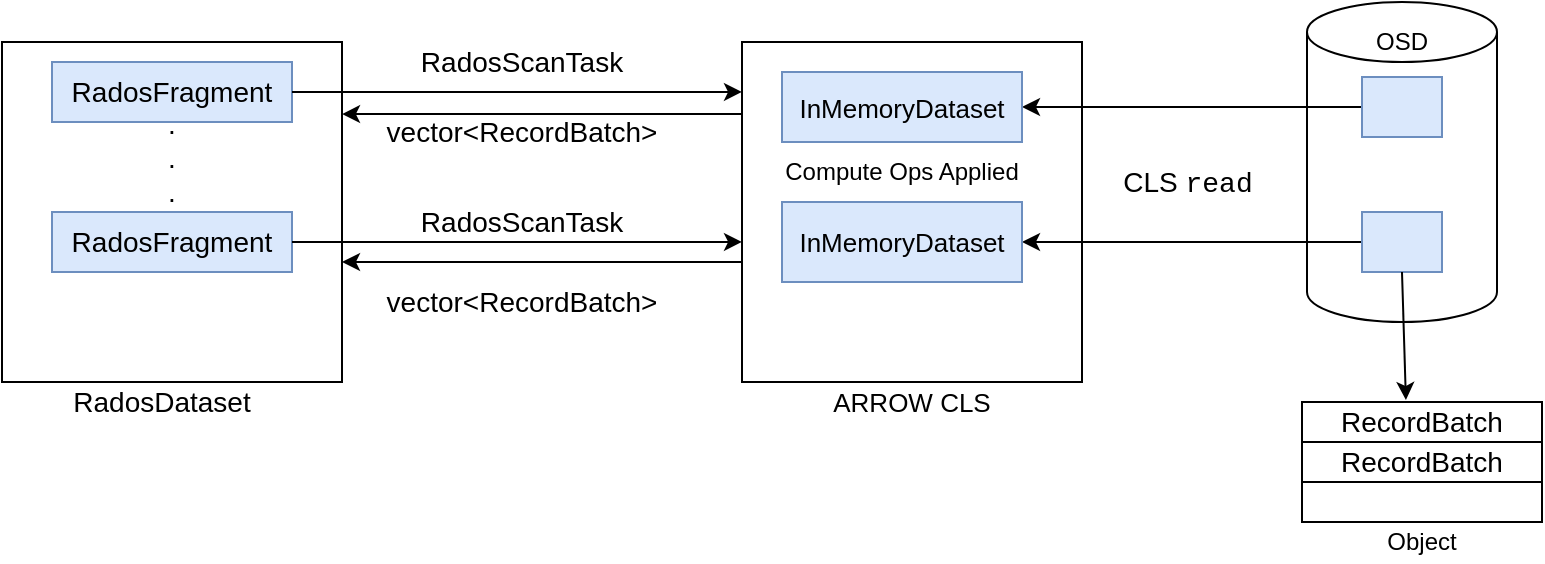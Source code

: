 <mxfile version="13.6.10" type="github">
  <diagram id="15WnuG5AwdH6QXES573Q" name="Page-1">
    <mxGraphModel dx="946" dy="478" grid="1" gridSize="10" guides="1" tooltips="1" connect="1" arrows="1" fold="1" page="1" pageScale="1" pageWidth="1169" pageHeight="827" math="0" shadow="0">
      <root>
        <mxCell id="0" />
        <mxCell id="1" parent="0" />
        <mxCell id="0yRWITcgKIYgQ3G4mCgw-1" value="" style="whiteSpace=wrap;html=1;aspect=fixed;" vertex="1" parent="1">
          <mxGeometry x="130" y="140" width="170" height="170" as="geometry" />
        </mxCell>
        <mxCell id="0yRWITcgKIYgQ3G4mCgw-2" value="" style="whiteSpace=wrap;html=1;aspect=fixed;" vertex="1" parent="1">
          <mxGeometry x="500" y="140" width="170" height="170" as="geometry" />
        </mxCell>
        <mxCell id="0yRWITcgKIYgQ3G4mCgw-3" value="&lt;font style=&quot;font-size: 14px&quot;&gt;RadosFragment&lt;/font&gt;" style="rounded=0;whiteSpace=wrap;html=1;fillColor=#dae8fc;strokeColor=#6c8ebf;" vertex="1" parent="1">
          <mxGeometry x="155" y="150" width="120" height="30" as="geometry" />
        </mxCell>
        <mxCell id="0yRWITcgKIYgQ3G4mCgw-5" value="&lt;font style=&quot;font-size: 14px&quot;&gt;RadosFragment&lt;/font&gt;" style="rounded=0;whiteSpace=wrap;html=1;fillColor=#dae8fc;strokeColor=#6c8ebf;" vertex="1" parent="1">
          <mxGeometry x="155" y="225" width="120" height="30" as="geometry" />
        </mxCell>
        <mxCell id="0yRWITcgKIYgQ3G4mCgw-6" value="&lt;font style=&quot;font-size: 14px&quot;&gt;RadosDataset&lt;/font&gt;" style="text;html=1;strokeColor=none;fillColor=none;align=center;verticalAlign=middle;whiteSpace=wrap;rounded=0;" vertex="1" parent="1">
          <mxGeometry x="190" y="310" width="40" height="20" as="geometry" />
        </mxCell>
        <mxCell id="0yRWITcgKIYgQ3G4mCgw-8" value="&lt;font style=&quot;font-size: 13px&quot;&gt;ARROW CLS&lt;/font&gt;" style="text;html=1;strokeColor=none;fillColor=none;align=center;verticalAlign=middle;whiteSpace=wrap;rounded=0;" vertex="1" parent="1">
          <mxGeometry x="530" y="310" width="110" height="20" as="geometry" />
        </mxCell>
        <mxCell id="0yRWITcgKIYgQ3G4mCgw-10" value="" style="shape=cylinder3;whiteSpace=wrap;html=1;boundedLbl=1;backgroundOutline=1;size=15;" vertex="1" parent="1">
          <mxGeometry x="782.5" y="120" width="95" height="160" as="geometry" />
        </mxCell>
        <mxCell id="0yRWITcgKIYgQ3G4mCgw-57" style="edgeStyle=orthogonalEdgeStyle;rounded=0;orthogonalLoop=1;jettySize=auto;html=1;exitX=0;exitY=0.5;exitDx=0;exitDy=0;" edge="1" parent="1" source="0yRWITcgKIYgQ3G4mCgw-11" target="0yRWITcgKIYgQ3G4mCgw-51">
          <mxGeometry relative="1" as="geometry" />
        </mxCell>
        <mxCell id="0yRWITcgKIYgQ3G4mCgw-11" value="" style="rounded=0;whiteSpace=wrap;html=1;fillColor=#dae8fc;strokeColor=#6c8ebf;" vertex="1" parent="1">
          <mxGeometry x="810" y="225" width="40" height="30" as="geometry" />
        </mxCell>
        <mxCell id="0yRWITcgKIYgQ3G4mCgw-58" style="edgeStyle=orthogonalEdgeStyle;rounded=0;orthogonalLoop=1;jettySize=auto;html=1;exitX=0;exitY=0.5;exitDx=0;exitDy=0;entryX=1;entryY=0.5;entryDx=0;entryDy=0;" edge="1" parent="1" source="0yRWITcgKIYgQ3G4mCgw-12" target="0yRWITcgKIYgQ3G4mCgw-50">
          <mxGeometry relative="1" as="geometry" />
        </mxCell>
        <mxCell id="0yRWITcgKIYgQ3G4mCgw-12" value="" style="rounded=0;whiteSpace=wrap;html=1;fillColor=#dae8fc;strokeColor=#6c8ebf;" vertex="1" parent="1">
          <mxGeometry x="810" y="157.5" width="40" height="30" as="geometry" />
        </mxCell>
        <mxCell id="0yRWITcgKIYgQ3G4mCgw-14" value="" style="rounded=0;whiteSpace=wrap;html=1;" vertex="1" parent="1">
          <mxGeometry x="780" y="320" width="120" height="60" as="geometry" />
        </mxCell>
        <mxCell id="0yRWITcgKIYgQ3G4mCgw-15" value="&lt;font style=&quot;font-size: 14px&quot;&gt;RecordBatch&lt;/font&gt;" style="rounded=0;whiteSpace=wrap;html=1;" vertex="1" parent="1">
          <mxGeometry x="780" y="320" width="120" height="20" as="geometry" />
        </mxCell>
        <mxCell id="0yRWITcgKIYgQ3G4mCgw-16" value="&lt;font style=&quot;font-size: 14px&quot;&gt;RecordBatch&lt;/font&gt;" style="rounded=0;whiteSpace=wrap;html=1;" vertex="1" parent="1">
          <mxGeometry x="780" y="340" width="120" height="20" as="geometry" />
        </mxCell>
        <mxCell id="0yRWITcgKIYgQ3G4mCgw-17" value="Object" style="text;html=1;strokeColor=none;fillColor=none;align=center;verticalAlign=middle;whiteSpace=wrap;rounded=0;" vertex="1" parent="1">
          <mxGeometry x="820" y="380" width="40" height="20" as="geometry" />
        </mxCell>
        <mxCell id="0yRWITcgKIYgQ3G4mCgw-18" value="OSD" style="text;html=1;strokeColor=none;fillColor=none;align=center;verticalAlign=middle;whiteSpace=wrap;rounded=0;" vertex="1" parent="1">
          <mxGeometry x="810" y="130" width="40" height="20" as="geometry" />
        </mxCell>
        <mxCell id="0yRWITcgKIYgQ3G4mCgw-20" value="" style="endArrow=classic;html=1;exitX=1;exitY=0.5;exitDx=0;exitDy=0;entryX=0;entryY=0.147;entryDx=0;entryDy=0;entryPerimeter=0;" edge="1" parent="1" source="0yRWITcgKIYgQ3G4mCgw-3" target="0yRWITcgKIYgQ3G4mCgw-2">
          <mxGeometry width="50" height="50" relative="1" as="geometry">
            <mxPoint x="330" y="165" as="sourcePoint" />
            <mxPoint x="380" y="115" as="targetPoint" />
          </mxGeometry>
        </mxCell>
        <mxCell id="0yRWITcgKIYgQ3G4mCgw-24" value="&lt;font style=&quot;font-size: 14px&quot;&gt;RadosScanTask&lt;/font&gt;" style="text;html=1;strokeColor=none;fillColor=none;align=center;verticalAlign=middle;whiteSpace=wrap;rounded=0;" vertex="1" parent="1">
          <mxGeometry x="370" y="140" width="40" height="20" as="geometry" />
        </mxCell>
        <mxCell id="0yRWITcgKIYgQ3G4mCgw-27" value="&lt;font style=&quot;font-size: 14px&quot;&gt;RadosScanTask&lt;/font&gt;" style="text;html=1;strokeColor=none;fillColor=none;align=center;verticalAlign=middle;whiteSpace=wrap;rounded=0;" vertex="1" parent="1">
          <mxGeometry x="370" y="220" width="40" height="20" as="geometry" />
        </mxCell>
        <mxCell id="0yRWITcgKIYgQ3G4mCgw-28" style="edgeStyle=orthogonalEdgeStyle;rounded=0;orthogonalLoop=1;jettySize=auto;html=1;exitX=0.5;exitY=1;exitDx=0;exitDy=0;" edge="1" parent="1" source="0yRWITcgKIYgQ3G4mCgw-27" target="0yRWITcgKIYgQ3G4mCgw-27">
          <mxGeometry relative="1" as="geometry" />
        </mxCell>
        <mxCell id="0yRWITcgKIYgQ3G4mCgw-31" value="&lt;font style=&quot;font-size: 14px&quot;&gt;CLS &lt;font face=&quot;Courier New&quot;&gt;read&lt;/font&gt;&lt;/font&gt;" style="text;html=1;strokeColor=none;fillColor=none;align=center;verticalAlign=middle;whiteSpace=wrap;rounded=0;rotation=0;" vertex="1" parent="1">
          <mxGeometry x="662.5" y="200" width="120" height="20" as="geometry" />
        </mxCell>
        <mxCell id="0yRWITcgKIYgQ3G4mCgw-33" value="" style="endArrow=classic;html=1;exitX=0.5;exitY=1;exitDx=0;exitDy=0;entryX=0.433;entryY=-0.05;entryDx=0;entryDy=0;entryPerimeter=0;" edge="1" parent="1" source="0yRWITcgKIYgQ3G4mCgw-11" target="0yRWITcgKIYgQ3G4mCgw-15">
          <mxGeometry width="50" height="50" relative="1" as="geometry">
            <mxPoint x="490" y="330" as="sourcePoint" />
            <mxPoint x="540" y="280" as="targetPoint" />
          </mxGeometry>
        </mxCell>
        <mxCell id="0yRWITcgKIYgQ3G4mCgw-36" value="&lt;font style=&quot;font-size: 14px&quot;&gt;vector&amp;lt;RecordBatch&amp;gt;&lt;/font&gt;" style="text;html=1;strokeColor=none;fillColor=none;align=center;verticalAlign=middle;whiteSpace=wrap;rounded=0;" vertex="1" parent="1">
          <mxGeometry x="370" y="260" width="40" height="20" as="geometry" />
        </mxCell>
        <mxCell id="0yRWITcgKIYgQ3G4mCgw-41" value="" style="endArrow=classic;html=1;entryX=0;entryY=0.588;entryDx=0;entryDy=0;entryPerimeter=0;" edge="1" parent="1" target="0yRWITcgKIYgQ3G4mCgw-2">
          <mxGeometry width="50" height="50" relative="1" as="geometry">
            <mxPoint x="275" y="240" as="sourcePoint" />
            <mxPoint x="325" y="190" as="targetPoint" />
          </mxGeometry>
        </mxCell>
        <mxCell id="0yRWITcgKIYgQ3G4mCgw-42" value="" style="endArrow=classic;html=1;entryX=1;entryY=0.647;entryDx=0;entryDy=0;entryPerimeter=0;" edge="1" parent="1" target="0yRWITcgKIYgQ3G4mCgw-1">
          <mxGeometry width="50" height="50" relative="1" as="geometry">
            <mxPoint x="500" y="250" as="sourcePoint" />
            <mxPoint x="370" y="290" as="targetPoint" />
          </mxGeometry>
        </mxCell>
        <mxCell id="0yRWITcgKIYgQ3G4mCgw-43" value="" style="endArrow=classic;html=1;exitX=0;exitY=0.212;exitDx=0;exitDy=0;exitPerimeter=0;entryX=1;entryY=0.212;entryDx=0;entryDy=0;entryPerimeter=0;" edge="1" parent="1" source="0yRWITcgKIYgQ3G4mCgw-2" target="0yRWITcgKIYgQ3G4mCgw-1">
          <mxGeometry width="50" height="50" relative="1" as="geometry">
            <mxPoint x="490" y="320" as="sourcePoint" />
            <mxPoint x="400" y="320" as="targetPoint" />
          </mxGeometry>
        </mxCell>
        <mxCell id="0yRWITcgKIYgQ3G4mCgw-44" value="&lt;font style=&quot;font-size: 14px&quot;&gt;vector&amp;lt;RecordBatch&amp;gt;&lt;/font&gt;" style="text;html=1;strokeColor=none;fillColor=none;align=center;verticalAlign=middle;whiteSpace=wrap;rounded=0;" vertex="1" parent="1">
          <mxGeometry x="370" y="175" width="40" height="20" as="geometry" />
        </mxCell>
        <mxCell id="0yRWITcgKIYgQ3G4mCgw-49" value="&lt;font style=&quot;font-size: 14px&quot;&gt;.&lt;br&gt;.&lt;br&gt;.&lt;/font&gt;" style="text;html=1;strokeColor=none;fillColor=none;align=center;verticalAlign=middle;whiteSpace=wrap;rounded=0;" vertex="1" parent="1">
          <mxGeometry x="195" y="180" width="40" height="35" as="geometry" />
        </mxCell>
        <mxCell id="0yRWITcgKIYgQ3G4mCgw-50" value="&lt;font style=&quot;font-size: 13px&quot;&gt;InMemoryDataset&lt;/font&gt;" style="rounded=0;whiteSpace=wrap;html=1;fillColor=#dae8fc;strokeColor=#6c8ebf;" vertex="1" parent="1">
          <mxGeometry x="520" y="155" width="120" height="35" as="geometry" />
        </mxCell>
        <mxCell id="0yRWITcgKIYgQ3G4mCgw-51" value="&lt;span&gt;&lt;font style=&quot;font-size: 13px&quot;&gt;InMemoryDataset&lt;/font&gt;&lt;/span&gt;" style="rounded=0;whiteSpace=wrap;html=1;fillColor=#dae8fc;strokeColor=#6c8ebf;" vertex="1" parent="1">
          <mxGeometry x="520" y="220" width="120" height="40" as="geometry" />
        </mxCell>
        <mxCell id="0yRWITcgKIYgQ3G4mCgw-60" value="Compute Ops Applied" style="text;html=1;strokeColor=none;fillColor=none;align=center;verticalAlign=middle;whiteSpace=wrap;rounded=0;" vertex="1" parent="1">
          <mxGeometry x="520" y="195" width="120" height="20" as="geometry" />
        </mxCell>
      </root>
    </mxGraphModel>
  </diagram>
</mxfile>
